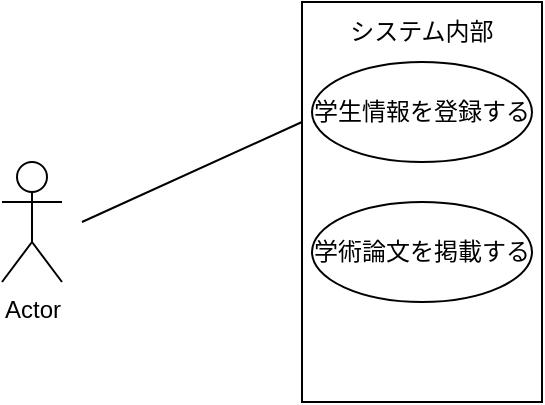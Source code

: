 <mxfile>
    <diagram id="aelGhFygzUnhBAP2miB4" name="ページ1">
        <mxGraphModel dx="794" dy="326" grid="1" gridSize="10" guides="1" tooltips="1" connect="1" arrows="1" fold="1" page="1" pageScale="1" pageWidth="827" pageHeight="1169" math="0" shadow="0">
            <root>
                <mxCell id="0"/>
                <mxCell id="1" parent="0"/>
                <mxCell id="2" value="Actor" style="shape=umlActor;verticalLabelPosition=bottom;verticalAlign=top;html=1;outlineConnect=0;" vertex="1" parent="1">
                    <mxGeometry x="210" y="200" width="30" height="60" as="geometry"/>
                </mxCell>
                <mxCell id="3" value="" style="rounded=0;whiteSpace=wrap;html=1;" vertex="1" parent="1">
                    <mxGeometry x="360" y="120" width="120" height="200" as="geometry"/>
                </mxCell>
                <mxCell id="4" value="システム内部" style="text;html=1;align=center;verticalAlign=middle;whiteSpace=wrap;rounded=0;" vertex="1" parent="1">
                    <mxGeometry x="375" y="120" width="90" height="30" as="geometry"/>
                </mxCell>
                <mxCell id="5" value="" style="endArrow=none;html=1;entryX=0;entryY=0.3;entryDx=0;entryDy=0;entryPerimeter=0;" edge="1" parent="1" target="3">
                    <mxGeometry width="50" height="50" relative="1" as="geometry">
                        <mxPoint x="250" y="230" as="sourcePoint"/>
                        <mxPoint x="300" y="180" as="targetPoint"/>
                    </mxGeometry>
                </mxCell>
                <mxCell id="6" value="学生情報を登録する" style="ellipse;whiteSpace=wrap;html=1;" vertex="1" parent="1">
                    <mxGeometry x="365" y="150" width="110" height="50" as="geometry"/>
                </mxCell>
                <mxCell id="8" value="学術論文を掲載する" style="ellipse;whiteSpace=wrap;html=1;" vertex="1" parent="1">
                    <mxGeometry x="365" y="220" width="110" height="50" as="geometry"/>
                </mxCell>
            </root>
        </mxGraphModel>
    </diagram>
</mxfile>